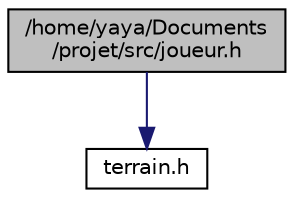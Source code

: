 digraph "/home/yaya/Documents/projet/src/joueur.h"
{
 // LATEX_PDF_SIZE
  edge [fontname="Helvetica",fontsize="10",labelfontname="Helvetica",labelfontsize="10"];
  node [fontname="Helvetica",fontsize="10",shape=record];
  Node1 [label="/home/yaya/Documents\l/projet/src/joueur.h",height=0.2,width=0.4,color="black", fillcolor="grey75", style="filled", fontcolor="black",tooltip=" "];
  Node1 -> Node2 [color="midnightblue",fontsize="10",style="solid"];
  Node2 [label="terrain.h",height=0.2,width=0.4,color="black", fillcolor="white", style="filled",URL="$terrain_8h.html",tooltip=" "];
}
